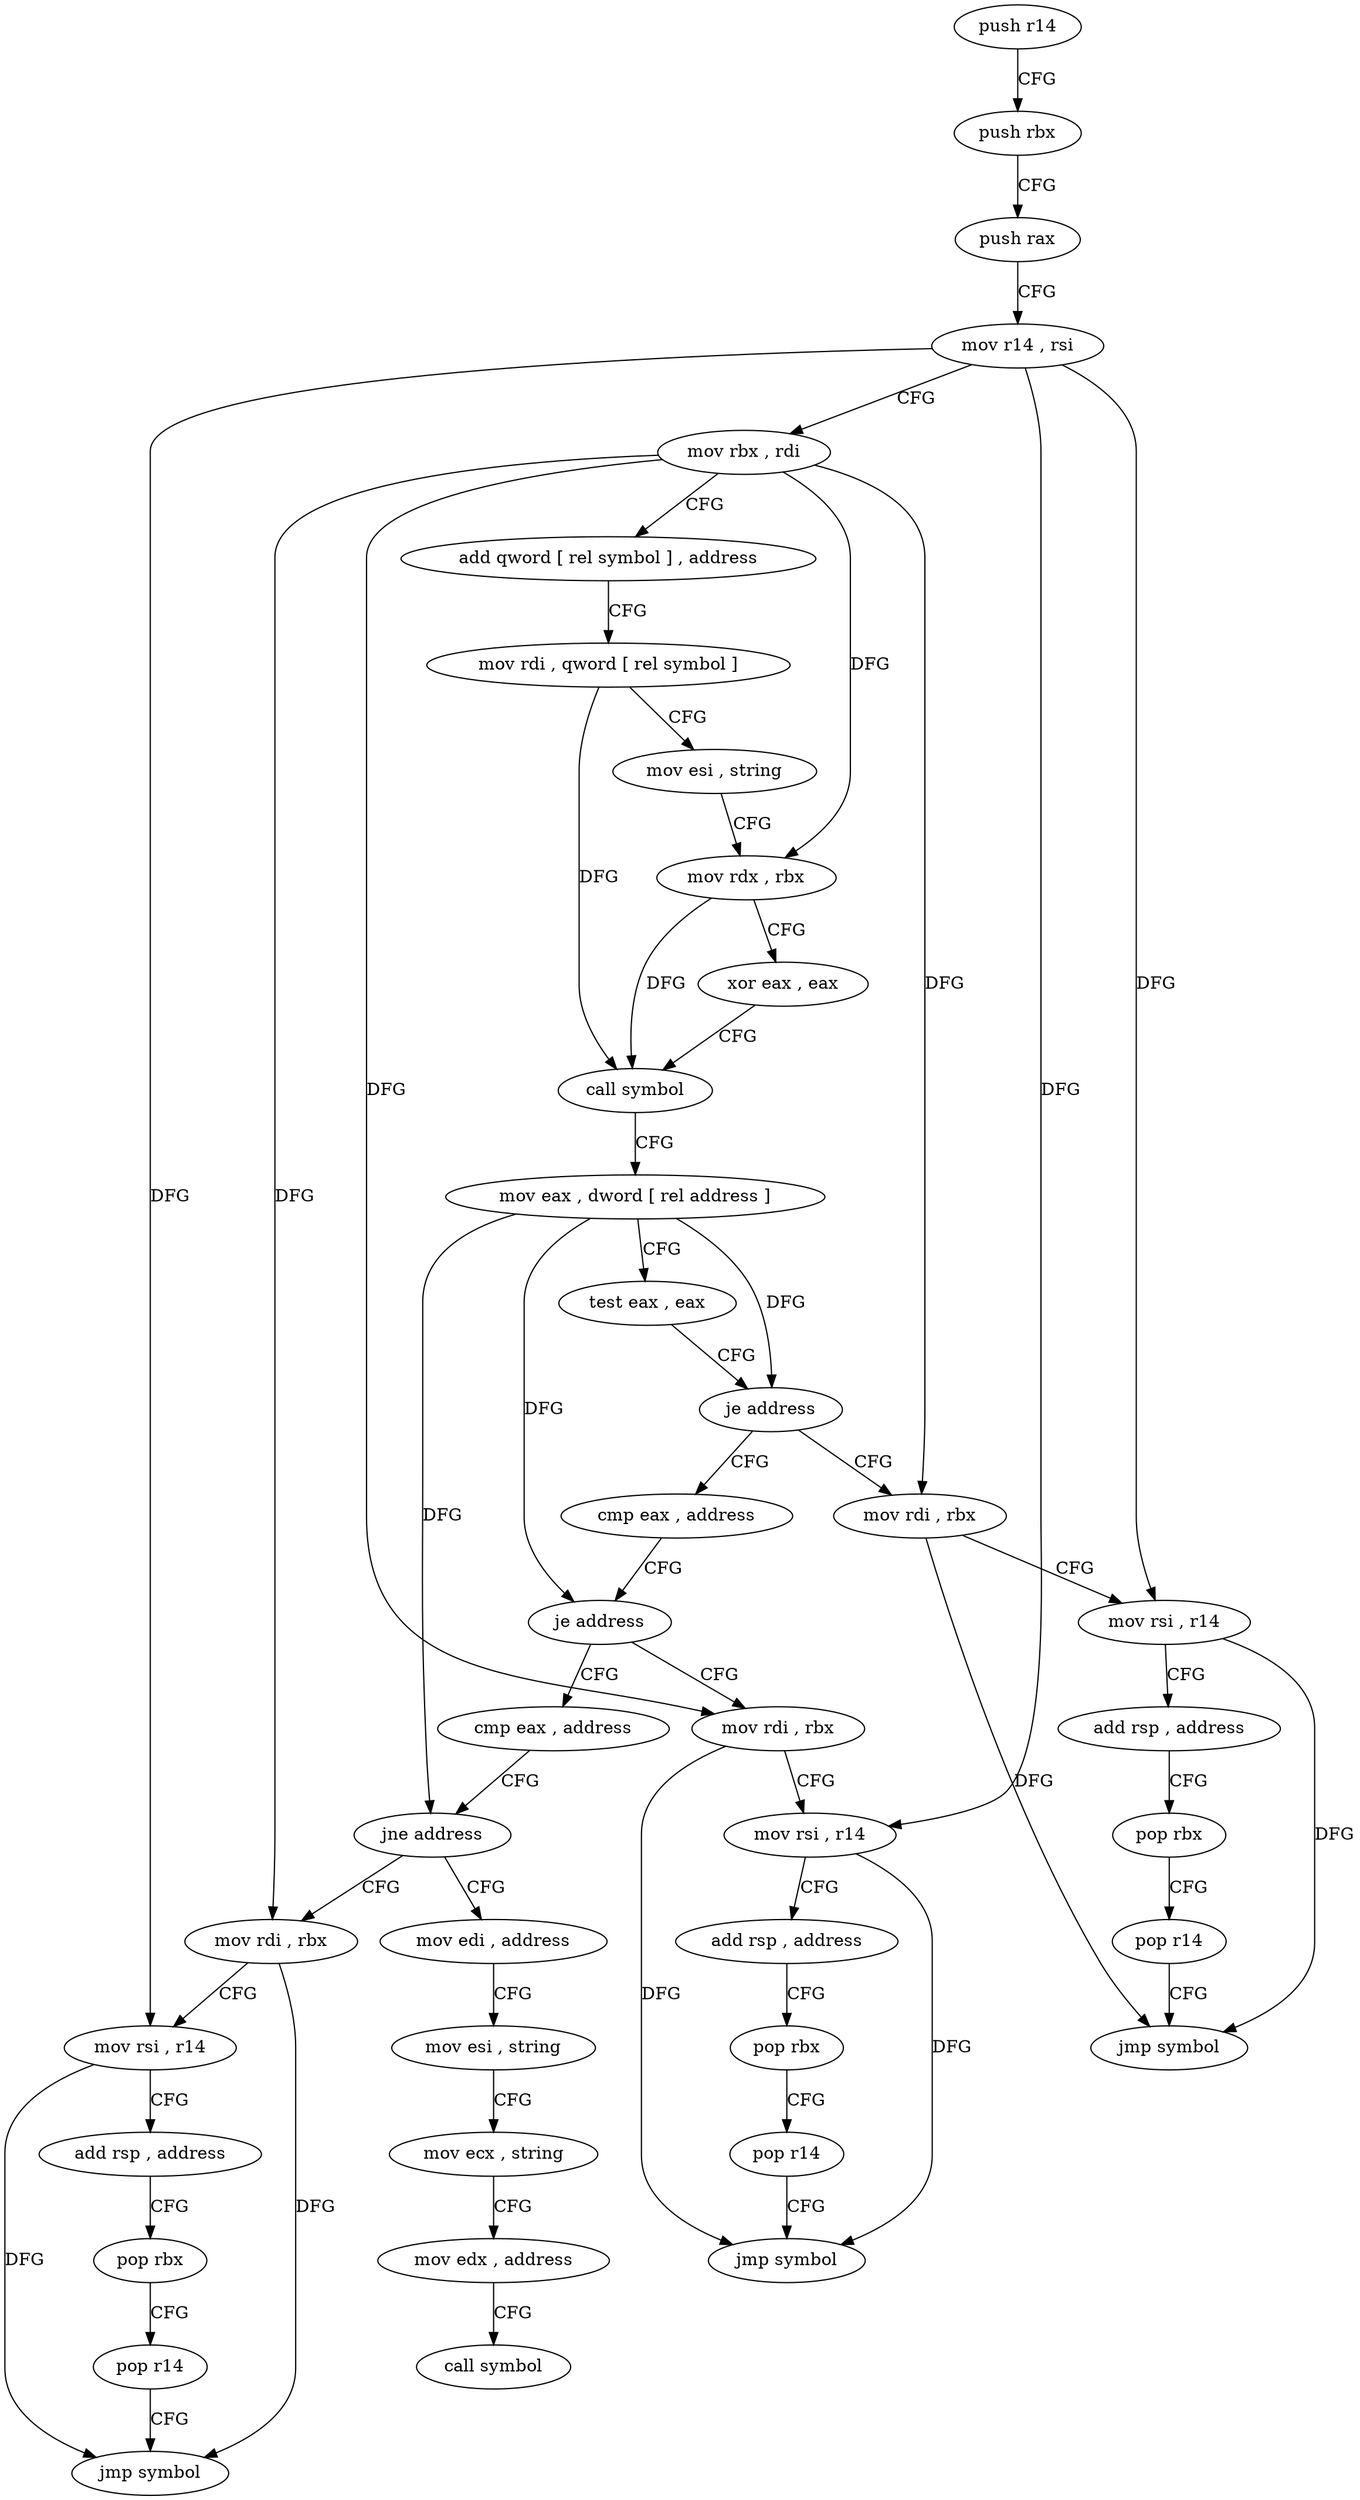 digraph "func" {
"4228640" [label = "push r14" ]
"4228642" [label = "push rbx" ]
"4228643" [label = "push rax" ]
"4228644" [label = "mov r14 , rsi" ]
"4228647" [label = "mov rbx , rdi" ]
"4228650" [label = "add qword [ rel symbol ] , address" ]
"4228658" [label = "mov rdi , qword [ rel symbol ]" ]
"4228665" [label = "mov esi , string" ]
"4228670" [label = "mov rdx , rbx" ]
"4228673" [label = "xor eax , eax" ]
"4228675" [label = "call symbol" ]
"4228680" [label = "mov eax , dword [ rel address ]" ]
"4228686" [label = "test eax , eax" ]
"4228688" [label = "je address" ]
"4228736" [label = "mov rdi , rbx" ]
"4228690" [label = "cmp eax , address" ]
"4228739" [label = "mov rsi , r14" ]
"4228742" [label = "add rsp , address" ]
"4228746" [label = "pop rbx" ]
"4228747" [label = "pop r14" ]
"4228749" [label = "jmp symbol" ]
"4228693" [label = "je address" ]
"4228718" [label = "mov rdi , rbx" ]
"4228695" [label = "cmp eax , address" ]
"4228721" [label = "mov rsi , r14" ]
"4228724" [label = "add rsp , address" ]
"4228728" [label = "pop rbx" ]
"4228729" [label = "pop r14" ]
"4228731" [label = "jmp symbol" ]
"4228698" [label = "jne address" ]
"4228754" [label = "mov edi , address" ]
"4228700" [label = "mov rdi , rbx" ]
"4228759" [label = "mov esi , string" ]
"4228764" [label = "mov ecx , string" ]
"4228769" [label = "mov edx , address" ]
"4228774" [label = "call symbol" ]
"4228703" [label = "mov rsi , r14" ]
"4228706" [label = "add rsp , address" ]
"4228710" [label = "pop rbx" ]
"4228711" [label = "pop r14" ]
"4228713" [label = "jmp symbol" ]
"4228640" -> "4228642" [ label = "CFG" ]
"4228642" -> "4228643" [ label = "CFG" ]
"4228643" -> "4228644" [ label = "CFG" ]
"4228644" -> "4228647" [ label = "CFG" ]
"4228644" -> "4228739" [ label = "DFG" ]
"4228644" -> "4228721" [ label = "DFG" ]
"4228644" -> "4228703" [ label = "DFG" ]
"4228647" -> "4228650" [ label = "CFG" ]
"4228647" -> "4228670" [ label = "DFG" ]
"4228647" -> "4228736" [ label = "DFG" ]
"4228647" -> "4228718" [ label = "DFG" ]
"4228647" -> "4228700" [ label = "DFG" ]
"4228650" -> "4228658" [ label = "CFG" ]
"4228658" -> "4228665" [ label = "CFG" ]
"4228658" -> "4228675" [ label = "DFG" ]
"4228665" -> "4228670" [ label = "CFG" ]
"4228670" -> "4228673" [ label = "CFG" ]
"4228670" -> "4228675" [ label = "DFG" ]
"4228673" -> "4228675" [ label = "CFG" ]
"4228675" -> "4228680" [ label = "CFG" ]
"4228680" -> "4228686" [ label = "CFG" ]
"4228680" -> "4228688" [ label = "DFG" ]
"4228680" -> "4228693" [ label = "DFG" ]
"4228680" -> "4228698" [ label = "DFG" ]
"4228686" -> "4228688" [ label = "CFG" ]
"4228688" -> "4228736" [ label = "CFG" ]
"4228688" -> "4228690" [ label = "CFG" ]
"4228736" -> "4228739" [ label = "CFG" ]
"4228736" -> "4228749" [ label = "DFG" ]
"4228690" -> "4228693" [ label = "CFG" ]
"4228739" -> "4228742" [ label = "CFG" ]
"4228739" -> "4228749" [ label = "DFG" ]
"4228742" -> "4228746" [ label = "CFG" ]
"4228746" -> "4228747" [ label = "CFG" ]
"4228747" -> "4228749" [ label = "CFG" ]
"4228693" -> "4228718" [ label = "CFG" ]
"4228693" -> "4228695" [ label = "CFG" ]
"4228718" -> "4228721" [ label = "CFG" ]
"4228718" -> "4228731" [ label = "DFG" ]
"4228695" -> "4228698" [ label = "CFG" ]
"4228721" -> "4228724" [ label = "CFG" ]
"4228721" -> "4228731" [ label = "DFG" ]
"4228724" -> "4228728" [ label = "CFG" ]
"4228728" -> "4228729" [ label = "CFG" ]
"4228729" -> "4228731" [ label = "CFG" ]
"4228698" -> "4228754" [ label = "CFG" ]
"4228698" -> "4228700" [ label = "CFG" ]
"4228754" -> "4228759" [ label = "CFG" ]
"4228700" -> "4228703" [ label = "CFG" ]
"4228700" -> "4228713" [ label = "DFG" ]
"4228759" -> "4228764" [ label = "CFG" ]
"4228764" -> "4228769" [ label = "CFG" ]
"4228769" -> "4228774" [ label = "CFG" ]
"4228703" -> "4228706" [ label = "CFG" ]
"4228703" -> "4228713" [ label = "DFG" ]
"4228706" -> "4228710" [ label = "CFG" ]
"4228710" -> "4228711" [ label = "CFG" ]
"4228711" -> "4228713" [ label = "CFG" ]
}
